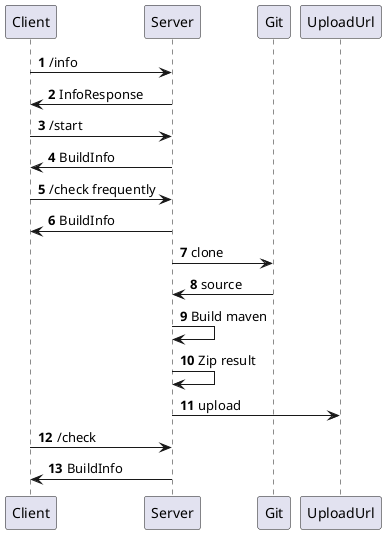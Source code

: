 @startuml
autonumber

Client -> Server: /info
Server -> Client: InfoResponse

Client -> Server: /start
Server -> Client: BuildInfo

Client -> Server: /check frequently
Server -> Client: BuildInfo

Server -> Git: clone
Git -> Server: source

Server -> Server: Build maven
Server -> Server: Zip result

Server -> UploadUrl: upload

Client -> Server: /check
Server -> Client: BuildInfo
@enduml
